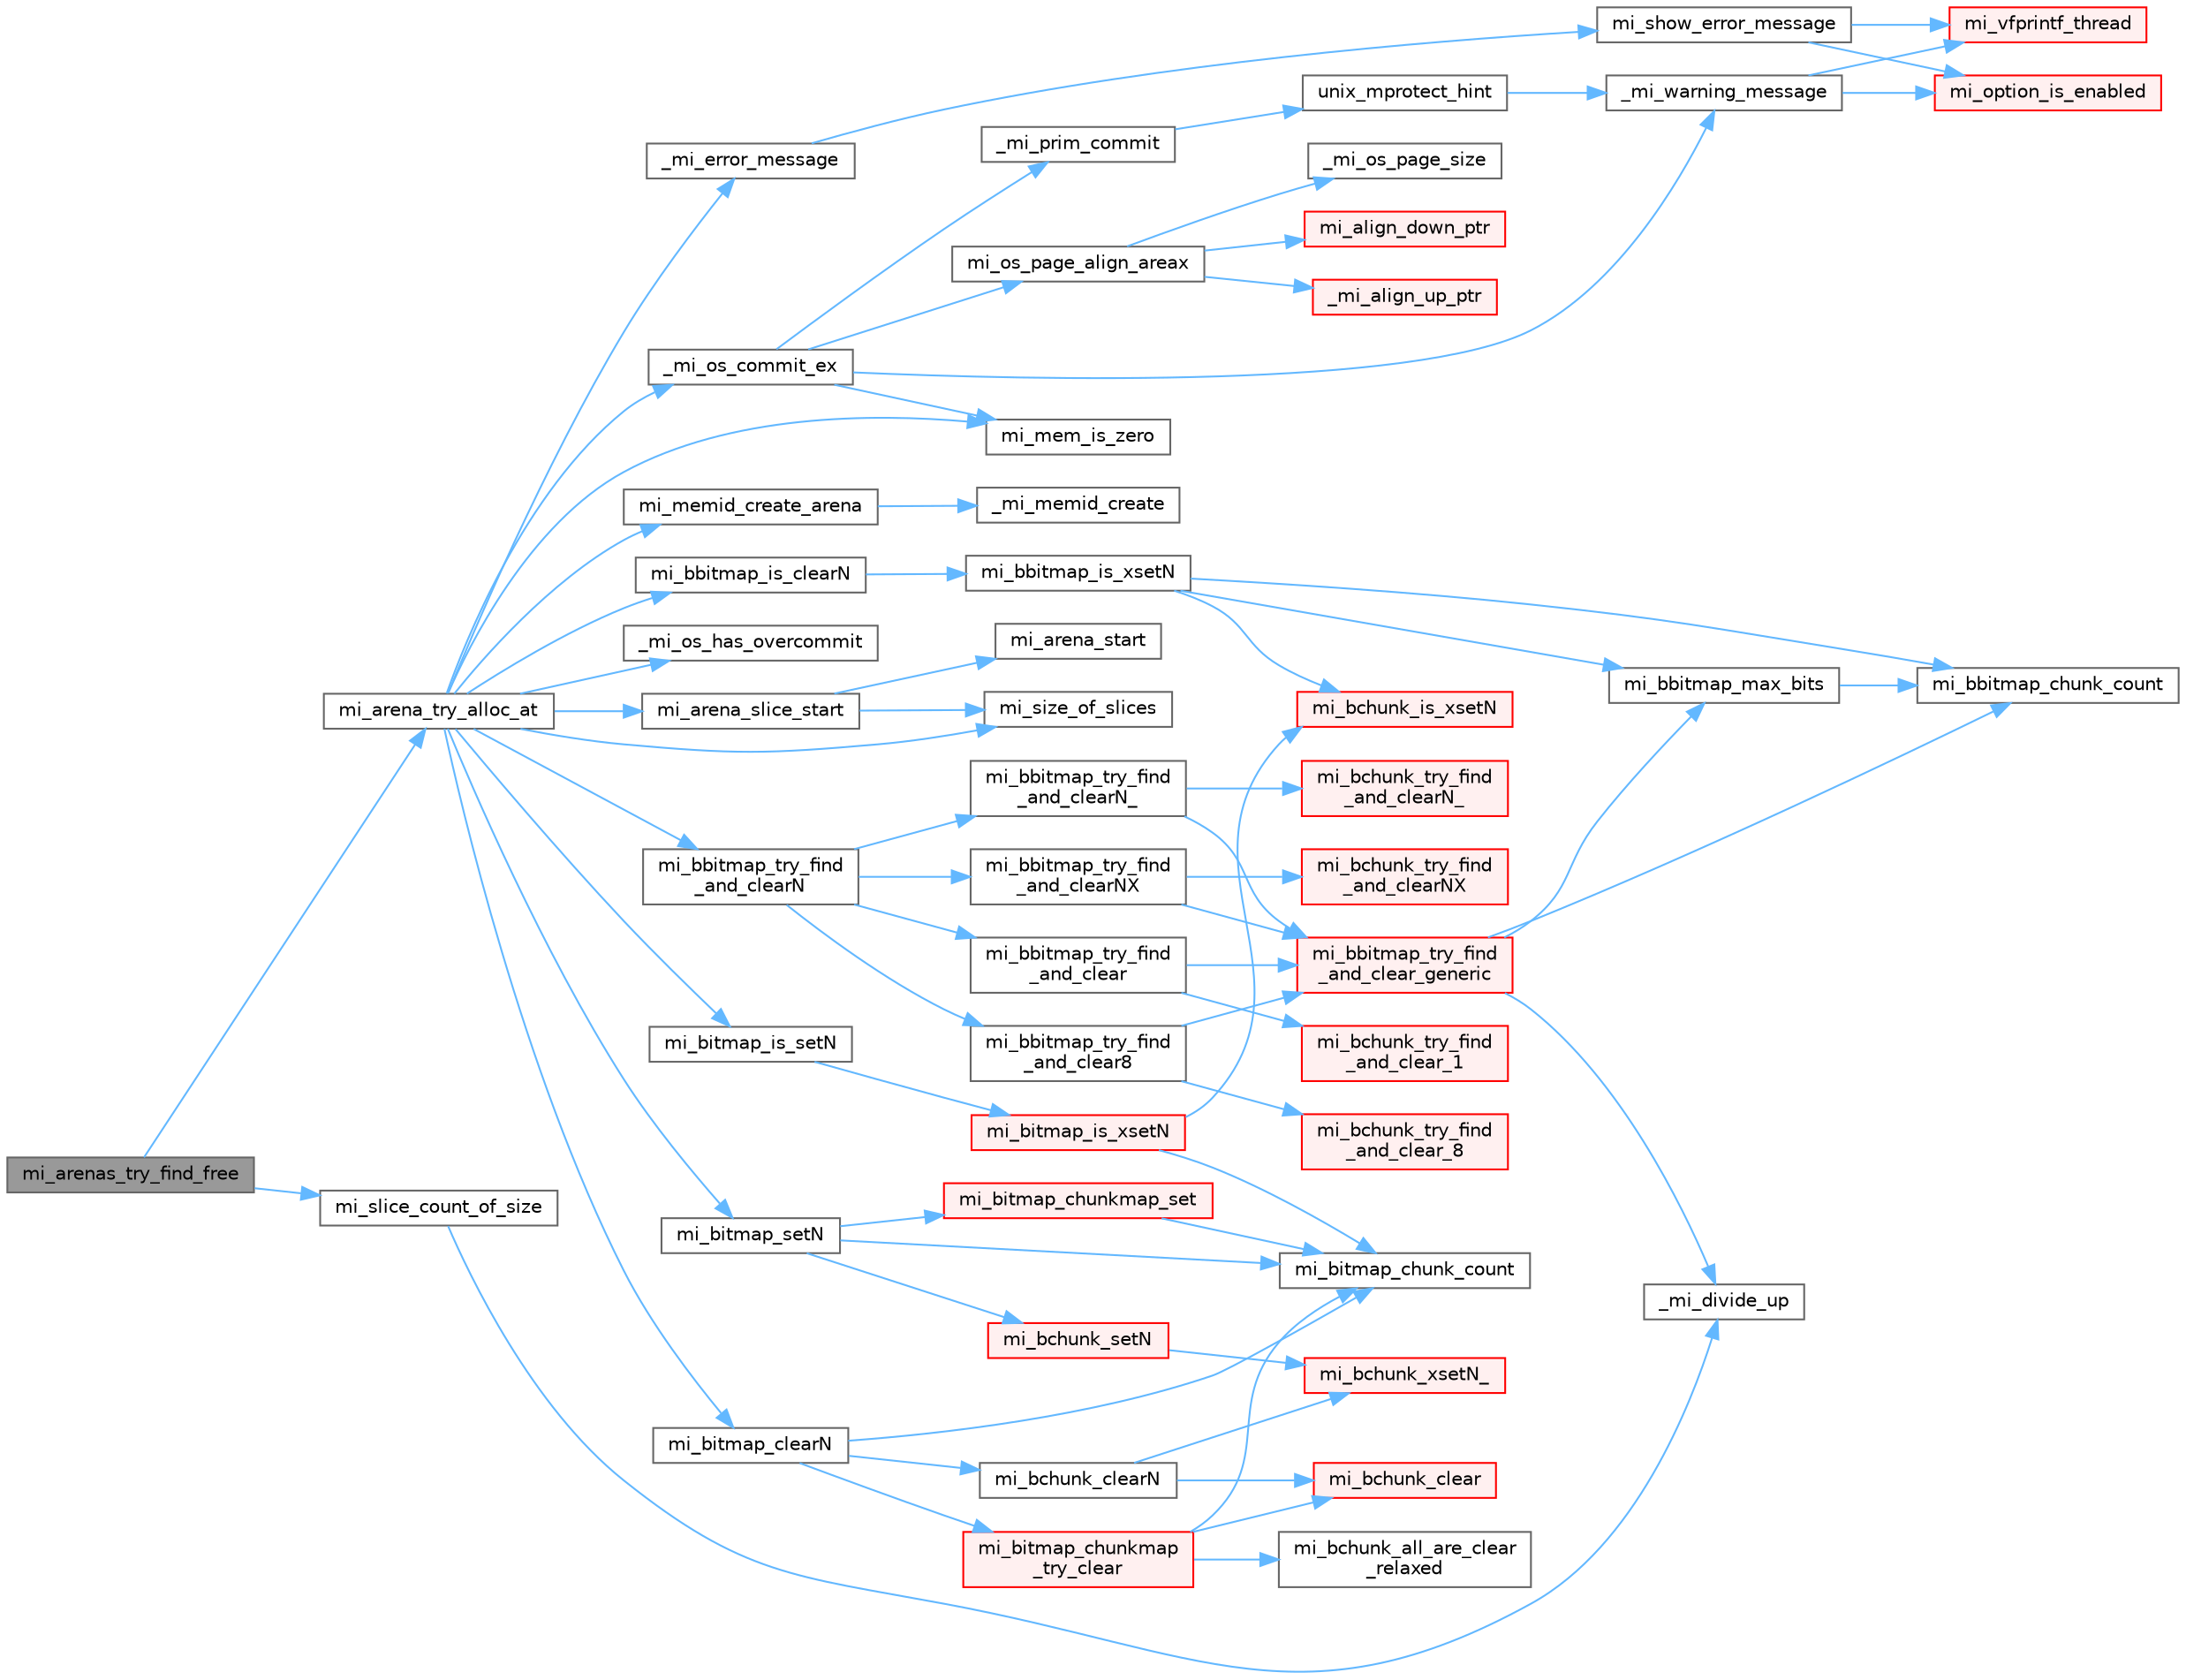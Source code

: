 digraph "mi_arenas_try_find_free"
{
 // LATEX_PDF_SIZE
  bgcolor="transparent";
  edge [fontname=Helvetica,fontsize=10,labelfontname=Helvetica,labelfontsize=10];
  node [fontname=Helvetica,fontsize=10,shape=box,height=0.2,width=0.4];
  rankdir="LR";
  Node1 [id="Node000001",label="mi_arenas_try_find_free",height=0.2,width=0.4,color="gray40", fillcolor="grey60", style="filled", fontcolor="black",tooltip=" "];
  Node1 -> Node2 [id="edge69_Node000001_Node000002",color="steelblue1",style="solid",tooltip=" "];
  Node2 [id="Node000002",label="mi_arena_try_alloc_at",height=0.2,width=0.4,color="grey40", fillcolor="white", style="filled",URL="$arena_8c.html#ac799db07974e48195e3c5b36c50f4138",tooltip=" "];
  Node2 -> Node3 [id="edge70_Node000002_Node000003",color="steelblue1",style="solid",tooltip=" "];
  Node3 [id="Node000003",label="_mi_error_message",height=0.2,width=0.4,color="grey40", fillcolor="white", style="filled",URL="$options_8c.html#a2bebc073bcaac71658e57bb260c2e426",tooltip=" "];
  Node3 -> Node4 [id="edge71_Node000003_Node000004",color="steelblue1",style="solid",tooltip=" "];
  Node4 [id="Node000004",label="mi_show_error_message",height=0.2,width=0.4,color="grey40", fillcolor="white", style="filled",URL="$options_8c.html#a025f32c63014753e87fd7a579d2bb8aa",tooltip=" "];
  Node4 -> Node5 [id="edge72_Node000004_Node000005",color="steelblue1",style="solid",tooltip=" "];
  Node5 [id="Node000005",label="mi_option_is_enabled",height=0.2,width=0.4,color="red", fillcolor="#FFF0F0", style="filled",URL="$group__options.html#ga459ad98f18b3fc9275474807fe0ca188",tooltip=" "];
  Node4 -> Node19 [id="edge73_Node000004_Node000019",color="steelblue1",style="solid",tooltip=" "];
  Node19 [id="Node000019",label="mi_vfprintf_thread",height=0.2,width=0.4,color="red", fillcolor="#FFF0F0", style="filled",URL="$options_8c.html#a4af8263c139d04a876914f39024a7424",tooltip=" "];
  Node2 -> Node40 [id="edge74_Node000002_Node000040",color="steelblue1",style="solid",tooltip=" "];
  Node40 [id="Node000040",label="_mi_os_commit_ex",height=0.2,width=0.4,color="grey40", fillcolor="white", style="filled",URL="$os_8c.html#a3d62d4f2f8c54d1251323be446068194",tooltip=" "];
  Node40 -> Node41 [id="edge75_Node000040_Node000041",color="steelblue1",style="solid",tooltip=" "];
  Node41 [id="Node000041",label="_mi_prim_commit",height=0.2,width=0.4,color="grey40", fillcolor="white", style="filled",URL="$windows_2prim_8c.html#a723c63d8d2b51281ab1ef2bf7e7395d0",tooltip=" "];
  Node41 -> Node42 [id="edge76_Node000041_Node000042",color="steelblue1",style="solid",tooltip=" "];
  Node42 [id="Node000042",label="unix_mprotect_hint",height=0.2,width=0.4,color="grey40", fillcolor="white", style="filled",URL="$unix_2prim_8c.html#a7729d7cf0976d9e9fdc1d344d80e7d14",tooltip=" "];
  Node42 -> Node18 [id="edge77_Node000042_Node000018",color="steelblue1",style="solid",tooltip=" "];
  Node18 [id="Node000018",label="_mi_warning_message",height=0.2,width=0.4,color="grey40", fillcolor="white", style="filled",URL="$options_8c.html#ac253cac2ca24fb63be7f4937ac620dc4",tooltip=" "];
  Node18 -> Node5 [id="edge78_Node000018_Node000005",color="steelblue1",style="solid",tooltip=" "];
  Node18 -> Node19 [id="edge79_Node000018_Node000019",color="steelblue1",style="solid",tooltip=" "];
  Node40 -> Node18 [id="edge80_Node000040_Node000018",color="steelblue1",style="solid",tooltip=" "];
  Node40 -> Node43 [id="edge81_Node000040_Node000043",color="steelblue1",style="solid",tooltip=" "];
  Node43 [id="Node000043",label="mi_mem_is_zero",height=0.2,width=0.4,color="grey40", fillcolor="white", style="filled",URL="$_e_a_s_t_l_2packages_2mimalloc_2include_2mimalloc_2internal_8h.html#a8391ae55dd6885bd38593f740fd349a4",tooltip=" "];
  Node40 -> Node44 [id="edge82_Node000040_Node000044",color="steelblue1",style="solid",tooltip=" "];
  Node44 [id="Node000044",label="mi_os_page_align_areax",height=0.2,width=0.4,color="grey40", fillcolor="white", style="filled",URL="$os_8c.html#a80d3a0cbc0a50873b1abc39077a6d77e",tooltip=" "];
  Node44 -> Node45 [id="edge83_Node000044_Node000045",color="steelblue1",style="solid",tooltip=" "];
  Node45 [id="Node000045",label="_mi_align_up_ptr",height=0.2,width=0.4,color="red", fillcolor="#FFF0F0", style="filled",URL="$_e_a_s_t_l_2packages_2mimalloc_2include_2mimalloc_2internal_8h.html#ac76001cb6de6586632eb7fb6c1795a77",tooltip=" "];
  Node44 -> Node47 [id="edge84_Node000044_Node000047",color="steelblue1",style="solid",tooltip=" "];
  Node47 [id="Node000047",label="_mi_os_page_size",height=0.2,width=0.4,color="grey40", fillcolor="white", style="filled",URL="$os_8c.html#a723e4c95209d4c6282b53317473e83d5",tooltip=" "];
  Node44 -> Node48 [id="edge85_Node000044_Node000048",color="steelblue1",style="solid",tooltip=" "];
  Node48 [id="Node000048",label="mi_align_down_ptr",height=0.2,width=0.4,color="red", fillcolor="#FFF0F0", style="filled",URL="$_e_a_s_t_l_2packages_2mimalloc_2include_2mimalloc_2internal_8h.html#adc7ba2f338065541b3513efcf2252795",tooltip=" "];
  Node2 -> Node50 [id="edge86_Node000002_Node000050",color="steelblue1",style="solid",tooltip=" "];
  Node50 [id="Node000050",label="_mi_os_has_overcommit",height=0.2,width=0.4,color="grey40", fillcolor="white", style="filled",URL="$os_8c.html#ab15bd169082d58502da1d18e7ae61044",tooltip=" "];
  Node2 -> Node51 [id="edge87_Node000002_Node000051",color="steelblue1",style="solid",tooltip=" "];
  Node51 [id="Node000051",label="mi_arena_slice_start",height=0.2,width=0.4,color="grey40", fillcolor="white", style="filled",URL="$arena_8c.html#a0a2d2bb37e419baf7d346107e77c6e05",tooltip=" "];
  Node51 -> Node52 [id="edge88_Node000051_Node000052",color="steelblue1",style="solid",tooltip=" "];
  Node52 [id="Node000052",label="mi_arena_start",height=0.2,width=0.4,color="grey40", fillcolor="white", style="filled",URL="$arena_8c.html#a8aa073deb4be73d4bbc7b27864c55cd4",tooltip=" "];
  Node51 -> Node53 [id="edge89_Node000051_Node000053",color="steelblue1",style="solid",tooltip=" "];
  Node53 [id="Node000053",label="mi_size_of_slices",height=0.2,width=0.4,color="grey40", fillcolor="white", style="filled",URL="$_e_a_s_t_l_2packages_2mimalloc_2include_2mimalloc_2internal_8h.html#ae8e31ea92ee1ee2f1a93ea87d0184436",tooltip=" "];
  Node2 -> Node54 [id="edge90_Node000002_Node000054",color="steelblue1",style="solid",tooltip=" "];
  Node54 [id="Node000054",label="mi_bbitmap_is_clearN",height=0.2,width=0.4,color="grey40", fillcolor="white", style="filled",URL="$bitmap_8h.html#a5424318442a5d1f904eab0d157bc777e",tooltip=" "];
  Node54 -> Node55 [id="edge91_Node000054_Node000055",color="steelblue1",style="solid",tooltip=" "];
  Node55 [id="Node000055",label="mi_bbitmap_is_xsetN",height=0.2,width=0.4,color="grey40", fillcolor="white", style="filled",URL="$bitmap_8c.html#a143c1ab4aaff95bc9a5642f45e2fc52f",tooltip=" "];
  Node55 -> Node56 [id="edge92_Node000055_Node000056",color="steelblue1",style="solid",tooltip=" "];
  Node56 [id="Node000056",label="mi_bbitmap_chunk_count",height=0.2,width=0.4,color="grey40", fillcolor="white", style="filled",URL="$bitmap_8h.html#a61d4c39827af9a9dbeb574d28856ba90",tooltip=" "];
  Node55 -> Node57 [id="edge93_Node000055_Node000057",color="steelblue1",style="solid",tooltip=" "];
  Node57 [id="Node000057",label="mi_bbitmap_max_bits",height=0.2,width=0.4,color="grey40", fillcolor="white", style="filled",URL="$bitmap_8h.html#afb1f816c002677982471bf19521ac6ee",tooltip=" "];
  Node57 -> Node56 [id="edge94_Node000057_Node000056",color="steelblue1",style="solid",tooltip=" "];
  Node55 -> Node58 [id="edge95_Node000055_Node000058",color="steelblue1",style="solid",tooltip=" "];
  Node58 [id="Node000058",label="mi_bchunk_is_xsetN",height=0.2,width=0.4,color="red", fillcolor="#FFF0F0", style="filled",URL="$bitmap_8c.html#ab0d208390523d5afdb78b6f0be816b2f",tooltip=" "];
  Node2 -> Node69 [id="edge96_Node000002_Node000069",color="steelblue1",style="solid",tooltip=" "];
  Node69 [id="Node000069",label="mi_bbitmap_try_find\l_and_clearN",height=0.2,width=0.4,color="grey40", fillcolor="white", style="filled",URL="$bitmap_8h.html#a68973af6da3993bcf5f6e14bd5395e0e",tooltip=" "];
  Node69 -> Node70 [id="edge97_Node000069_Node000070",color="steelblue1",style="solid",tooltip=" "];
  Node70 [id="Node000070",label="mi_bbitmap_try_find\l_and_clear",height=0.2,width=0.4,color="grey40", fillcolor="white", style="filled",URL="$bitmap_8c.html#af4021b82102a0099956ce78b094ef754",tooltip=" "];
  Node70 -> Node71 [id="edge98_Node000070_Node000071",color="steelblue1",style="solid",tooltip=" "];
  Node71 [id="Node000071",label="mi_bbitmap_try_find\l_and_clear_generic",height=0.2,width=0.4,color="red", fillcolor="#FFF0F0", style="filled",URL="$bitmap_8c.html#a5b5cc8e21e44f0a6ef8022fbd7ee2eb7",tooltip=" "];
  Node71 -> Node72 [id="edge99_Node000071_Node000072",color="steelblue1",style="solid",tooltip=" "];
  Node72 [id="Node000072",label="_mi_divide_up",height=0.2,width=0.4,color="grey40", fillcolor="white", style="filled",URL="$_e_a_s_t_l_2packages_2mimalloc_2include_2mimalloc_2internal_8h.html#a693e5b64e9a4644c716974dda2395edc",tooltip=" "];
  Node71 -> Node56 [id="edge100_Node000071_Node000056",color="steelblue1",style="solid",tooltip=" "];
  Node71 -> Node57 [id="edge101_Node000071_Node000057",color="steelblue1",style="solid",tooltip=" "];
  Node70 -> Node83 [id="edge102_Node000070_Node000083",color="steelblue1",style="solid",tooltip=" "];
  Node83 [id="Node000083",label="mi_bchunk_try_find\l_and_clear_1",height=0.2,width=0.4,color="red", fillcolor="#FFF0F0", style="filled",URL="$bitmap_8c.html#afd07f823dfe1b3c245c75d2f7b859fe3",tooltip=" "];
  Node69 -> Node96 [id="edge103_Node000069_Node000096",color="steelblue1",style="solid",tooltip=" "];
  Node96 [id="Node000096",label="mi_bbitmap_try_find\l_and_clear8",height=0.2,width=0.4,color="grey40", fillcolor="white", style="filled",URL="$bitmap_8c.html#a1cea740ac26cb096d1af87f0ccf155e6",tooltip=" "];
  Node96 -> Node71 [id="edge104_Node000096_Node000071",color="steelblue1",style="solid",tooltip=" "];
  Node96 -> Node97 [id="edge105_Node000096_Node000097",color="steelblue1",style="solid",tooltip=" "];
  Node97 [id="Node000097",label="mi_bchunk_try_find\l_and_clear_8",height=0.2,width=0.4,color="red", fillcolor="#FFF0F0", style="filled",URL="$bitmap_8c.html#a7b85ce925452dbe5a7821a461e3e8deb",tooltip=" "];
  Node69 -> Node102 [id="edge106_Node000069_Node000102",color="steelblue1",style="solid",tooltip=" "];
  Node102 [id="Node000102",label="mi_bbitmap_try_find\l_and_clearN_",height=0.2,width=0.4,color="grey40", fillcolor="white", style="filled",URL="$bitmap_8c.html#a5a1cbdadcced2fcfd0c3bc12e797fdd3",tooltip=" "];
  Node102 -> Node71 [id="edge107_Node000102_Node000071",color="steelblue1",style="solid",tooltip=" "];
  Node102 -> Node103 [id="edge108_Node000102_Node000103",color="steelblue1",style="solid",tooltip=" "];
  Node103 [id="Node000103",label="mi_bchunk_try_find\l_and_clearN_",height=0.2,width=0.4,color="red", fillcolor="#FFF0F0", style="filled",URL="$bitmap_8c.html#aaf7fe9fdfa57a3dc4b6de1b16c76d065",tooltip=" "];
  Node69 -> Node117 [id="edge109_Node000069_Node000117",color="steelblue1",style="solid",tooltip=" "];
  Node117 [id="Node000117",label="mi_bbitmap_try_find\l_and_clearNX",height=0.2,width=0.4,color="grey40", fillcolor="white", style="filled",URL="$bitmap_8c.html#a39dd151902e207638aac95877e04e7b3",tooltip=" "];
  Node117 -> Node71 [id="edge110_Node000117_Node000071",color="steelblue1",style="solid",tooltip=" "];
  Node117 -> Node118 [id="edge111_Node000117_Node000118",color="steelblue1",style="solid",tooltip=" "];
  Node118 [id="Node000118",label="mi_bchunk_try_find\l_and_clearNX",height=0.2,width=0.4,color="red", fillcolor="#FFF0F0", style="filled",URL="$bitmap_8c.html#a42150c51b3d6ffaeacbb26995bf8dbd7",tooltip=" "];
  Node2 -> Node119 [id="edge112_Node000002_Node000119",color="steelblue1",style="solid",tooltip=" "];
  Node119 [id="Node000119",label="mi_bitmap_clearN",height=0.2,width=0.4,color="grey40", fillcolor="white", style="filled",URL="$bitmap_8c.html#aa8d5d77b9137fac58dba2415da230b4b",tooltip=" "];
  Node119 -> Node120 [id="edge113_Node000119_Node000120",color="steelblue1",style="solid",tooltip=" "];
  Node120 [id="Node000120",label="mi_bchunk_clearN",height=0.2,width=0.4,color="grey40", fillcolor="white", style="filled",URL="$bitmap_8c.html#ad965785a3292db948723392a2db65539",tooltip=" "];
  Node120 -> Node78 [id="edge114_Node000120_Node000078",color="steelblue1",style="solid",tooltip=" "];
  Node78 [id="Node000078",label="mi_bchunk_clear",height=0.2,width=0.4,color="red", fillcolor="#FFF0F0", style="filled",URL="$bitmap_8c.html#a9dfbfc8fe0b5d49b9cb05fb4a16ce60c",tooltip=" "];
  Node120 -> Node121 [id="edge115_Node000120_Node000121",color="steelblue1",style="solid",tooltip=" "];
  Node121 [id="Node000121",label="mi_bchunk_xsetN_",height=0.2,width=0.4,color="red", fillcolor="#FFF0F0", style="filled",URL="$bitmap_8c.html#a389dbd44ba9433ec98be6f3222776f46",tooltip=" "];
  Node119 -> Node123 [id="edge116_Node000119_Node000123",color="steelblue1",style="solid",tooltip=" "];
  Node123 [id="Node000123",label="mi_bitmap_chunk_count",height=0.2,width=0.4,color="grey40", fillcolor="white", style="filled",URL="$bitmap_8h.html#adbc04bcdad6dd6f18993c5ed4b92f2a4",tooltip=" "];
  Node119 -> Node124 [id="edge117_Node000119_Node000124",color="steelblue1",style="solid",tooltip=" "];
  Node124 [id="Node000124",label="mi_bitmap_chunkmap\l_try_clear",height=0.2,width=0.4,color="red", fillcolor="#FFF0F0", style="filled",URL="$bitmap_8c.html#a5bb0c3e1e081c87726fb5e091123673e",tooltip=" "];
  Node124 -> Node77 [id="edge118_Node000124_Node000077",color="steelblue1",style="solid",tooltip=" "];
  Node77 [id="Node000077",label="mi_bchunk_all_are_clear\l_relaxed",height=0.2,width=0.4,color="grey40", fillcolor="white", style="filled",URL="$bitmap_8c.html#a88902555fe05fa9a9b3d747b230f45b2",tooltip=" "];
  Node124 -> Node78 [id="edge119_Node000124_Node000078",color="steelblue1",style="solid",tooltip=" "];
  Node124 -> Node123 [id="edge120_Node000124_Node000123",color="steelblue1",style="solid",tooltip=" "];
  Node2 -> Node125 [id="edge121_Node000002_Node000125",color="steelblue1",style="solid",tooltip=" "];
  Node125 [id="Node000125",label="mi_bitmap_is_setN",height=0.2,width=0.4,color="grey40", fillcolor="white", style="filled",URL="$bitmap_8h.html#a1198ba479412d3f0fa55b87e40397dfa",tooltip=" "];
  Node125 -> Node126 [id="edge122_Node000125_Node000126",color="steelblue1",style="solid",tooltip=" "];
  Node126 [id="Node000126",label="mi_bitmap_is_xsetN",height=0.2,width=0.4,color="red", fillcolor="#FFF0F0", style="filled",URL="$bitmap_8c.html#adb22535bc9bc502a2e9f4f41e64972b2",tooltip=" "];
  Node126 -> Node58 [id="edge123_Node000126_Node000058",color="steelblue1",style="solid",tooltip=" "];
  Node126 -> Node123 [id="edge124_Node000126_Node000123",color="steelblue1",style="solid",tooltip=" "];
  Node2 -> Node128 [id="edge125_Node000002_Node000128",color="steelblue1",style="solid",tooltip=" "];
  Node128 [id="Node000128",label="mi_bitmap_setN",height=0.2,width=0.4,color="grey40", fillcolor="white", style="filled",URL="$bitmap_8c.html#a8b50ea67e216213718b39a8bdc71c089",tooltip=" "];
  Node128 -> Node129 [id="edge126_Node000128_Node000129",color="steelblue1",style="solid",tooltip=" "];
  Node129 [id="Node000129",label="mi_bchunk_setN",height=0.2,width=0.4,color="red", fillcolor="#FFF0F0", style="filled",URL="$bitmap_8c.html#a931ab182d5a458c9811743a39c0637df",tooltip=" "];
  Node129 -> Node121 [id="edge127_Node000129_Node000121",color="steelblue1",style="solid",tooltip=" "];
  Node128 -> Node123 [id="edge128_Node000128_Node000123",color="steelblue1",style="solid",tooltip=" "];
  Node128 -> Node131 [id="edge129_Node000128_Node000131",color="steelblue1",style="solid",tooltip=" "];
  Node131 [id="Node000131",label="mi_bitmap_chunkmap_set",height=0.2,width=0.4,color="red", fillcolor="#FFF0F0", style="filled",URL="$bitmap_8c.html#ae28d6cc04a3cf604bc16fd933973412a",tooltip=" "];
  Node131 -> Node123 [id="edge130_Node000131_Node000123",color="steelblue1",style="solid",tooltip=" "];
  Node2 -> Node43 [id="edge131_Node000002_Node000043",color="steelblue1",style="solid",tooltip=" "];
  Node2 -> Node132 [id="edge132_Node000002_Node000132",color="steelblue1",style="solid",tooltip=" "];
  Node132 [id="Node000132",label="mi_memid_create_arena",height=0.2,width=0.4,color="grey40", fillcolor="white", style="filled",URL="$arena_8c.html#a7b63ee0a064e34dc32254c43acdd7699",tooltip=" "];
  Node132 -> Node133 [id="edge133_Node000132_Node000133",color="steelblue1",style="solid",tooltip=" "];
  Node133 [id="Node000133",label="_mi_memid_create",height=0.2,width=0.4,color="grey40", fillcolor="white", style="filled",URL="$_e_a_s_t_l_2packages_2mimalloc_2include_2mimalloc_2internal_8h.html#a666352100ead3b22c4cd8ac803b1b1f8",tooltip=" "];
  Node2 -> Node53 [id="edge134_Node000002_Node000053",color="steelblue1",style="solid",tooltip=" "];
  Node1 -> Node134 [id="edge135_Node000001_Node000134",color="steelblue1",style="solid",tooltip=" "];
  Node134 [id="Node000134",label="mi_slice_count_of_size",height=0.2,width=0.4,color="grey40", fillcolor="white", style="filled",URL="$_e_a_s_t_l_2packages_2mimalloc_2include_2mimalloc_2internal_8h.html#a9ad8412b6af23e1040840727a59cc9b5",tooltip=" "];
  Node134 -> Node72 [id="edge136_Node000134_Node000072",color="steelblue1",style="solid",tooltip=" "];
}
